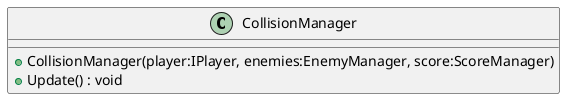 @startuml
class CollisionManager {
    + CollisionManager(player:IPlayer, enemies:EnemyManager, score:ScoreManager)
    + Update() : void
}
@enduml
